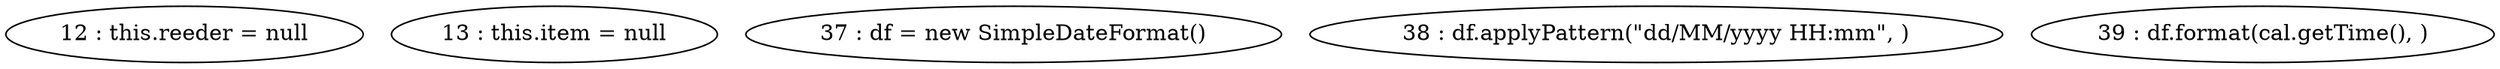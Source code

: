 digraph G {
"12 : this.reeder = null"
"13 : this.item = null"
"37 : df = new SimpleDateFormat()"
"38 : df.applyPattern(\"dd/MM/yyyy HH:mm\", )"
"39 : df.format(cal.getTime(), )"
}
